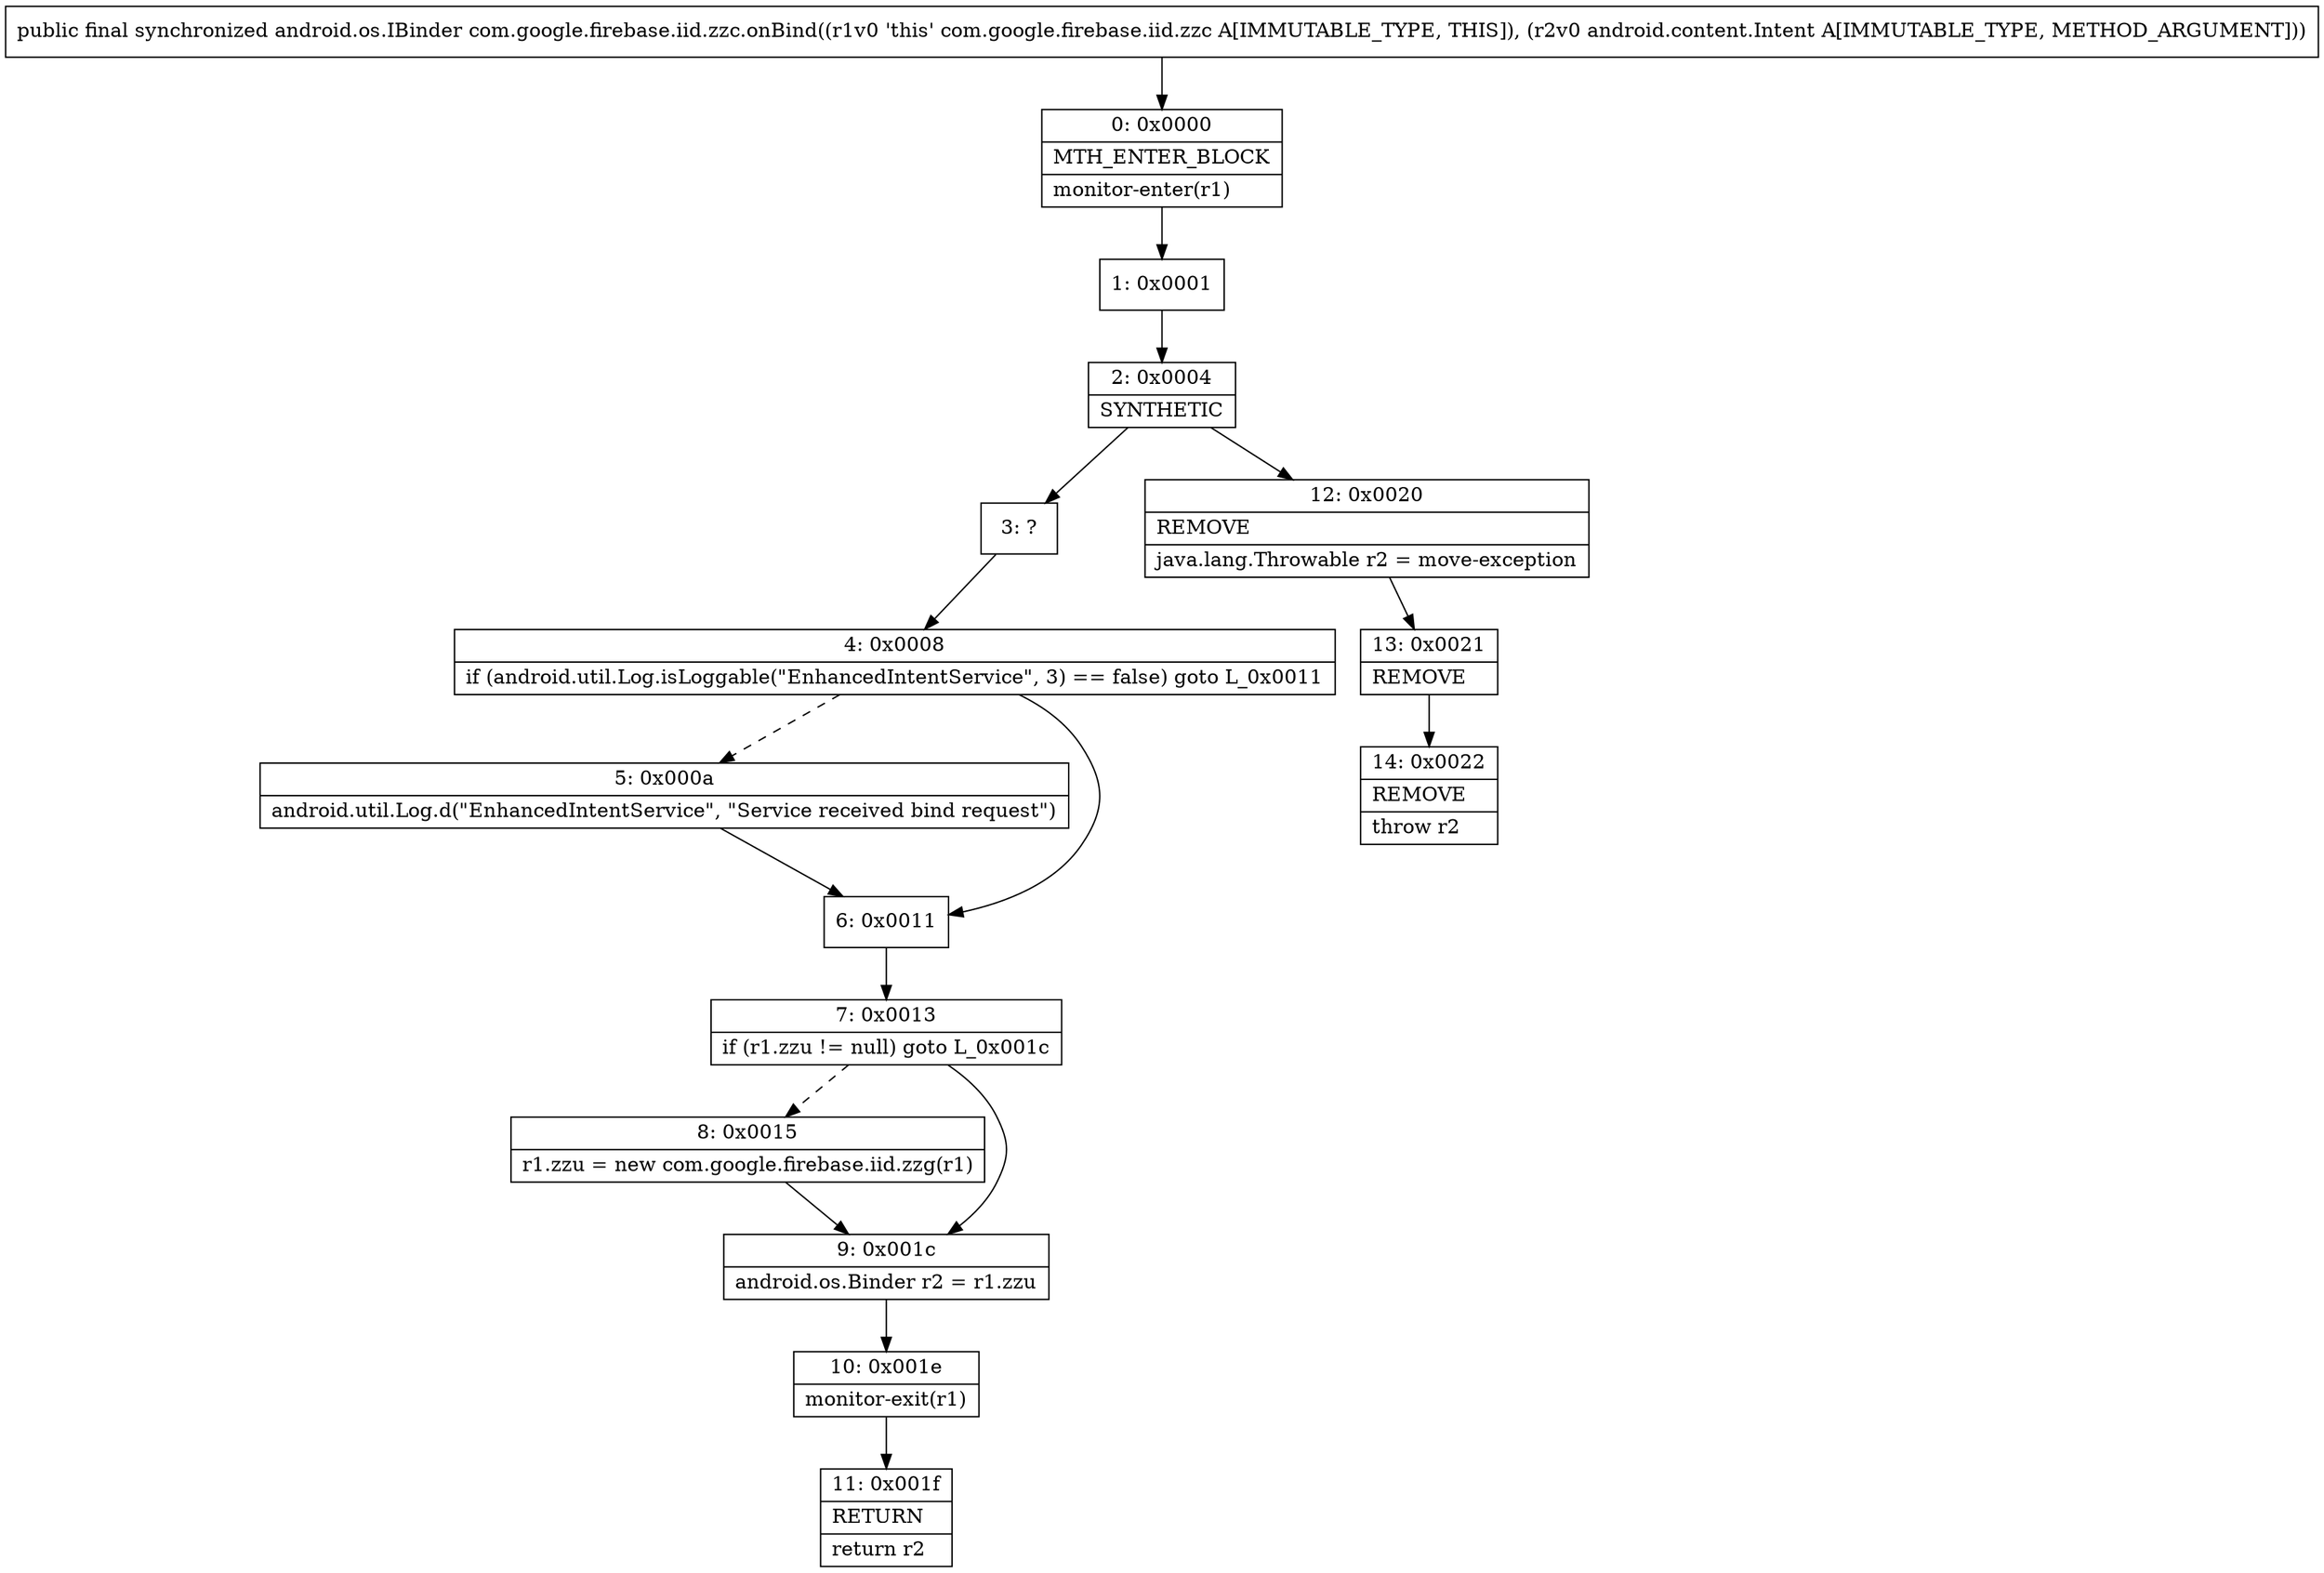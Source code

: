 digraph "CFG forcom.google.firebase.iid.zzc.onBind(Landroid\/content\/Intent;)Landroid\/os\/IBinder;" {
Node_0 [shape=record,label="{0\:\ 0x0000|MTH_ENTER_BLOCK\l|monitor\-enter(r1)\l}"];
Node_1 [shape=record,label="{1\:\ 0x0001}"];
Node_2 [shape=record,label="{2\:\ 0x0004|SYNTHETIC\l}"];
Node_3 [shape=record,label="{3\:\ ?}"];
Node_4 [shape=record,label="{4\:\ 0x0008|if (android.util.Log.isLoggable(\"EnhancedIntentService\", 3) == false) goto L_0x0011\l}"];
Node_5 [shape=record,label="{5\:\ 0x000a|android.util.Log.d(\"EnhancedIntentService\", \"Service received bind request\")\l}"];
Node_6 [shape=record,label="{6\:\ 0x0011}"];
Node_7 [shape=record,label="{7\:\ 0x0013|if (r1.zzu != null) goto L_0x001c\l}"];
Node_8 [shape=record,label="{8\:\ 0x0015|r1.zzu = new com.google.firebase.iid.zzg(r1)\l}"];
Node_9 [shape=record,label="{9\:\ 0x001c|android.os.Binder r2 = r1.zzu\l}"];
Node_10 [shape=record,label="{10\:\ 0x001e|monitor\-exit(r1)\l}"];
Node_11 [shape=record,label="{11\:\ 0x001f|RETURN\l|return r2\l}"];
Node_12 [shape=record,label="{12\:\ 0x0020|REMOVE\l|java.lang.Throwable r2 = move\-exception\l}"];
Node_13 [shape=record,label="{13\:\ 0x0021|REMOVE\l}"];
Node_14 [shape=record,label="{14\:\ 0x0022|REMOVE\l|throw r2\l}"];
MethodNode[shape=record,label="{public final synchronized android.os.IBinder com.google.firebase.iid.zzc.onBind((r1v0 'this' com.google.firebase.iid.zzc A[IMMUTABLE_TYPE, THIS]), (r2v0 android.content.Intent A[IMMUTABLE_TYPE, METHOD_ARGUMENT])) }"];
MethodNode -> Node_0;
Node_0 -> Node_1;
Node_1 -> Node_2;
Node_2 -> Node_3;
Node_2 -> Node_12;
Node_3 -> Node_4;
Node_4 -> Node_5[style=dashed];
Node_4 -> Node_6;
Node_5 -> Node_6;
Node_6 -> Node_7;
Node_7 -> Node_8[style=dashed];
Node_7 -> Node_9;
Node_8 -> Node_9;
Node_9 -> Node_10;
Node_10 -> Node_11;
Node_12 -> Node_13;
Node_13 -> Node_14;
}

